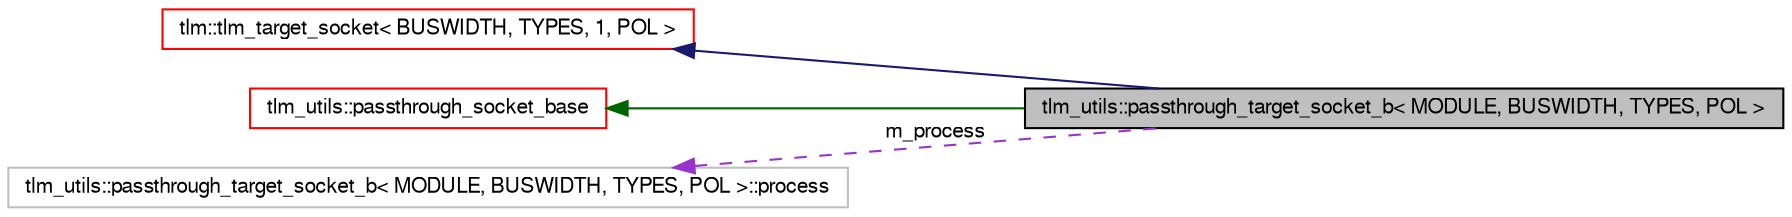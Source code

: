 digraph G
{
  edge [fontname="FreeSans",fontsize="10",labelfontname="FreeSans",labelfontsize="10"];
  node [fontname="FreeSans",fontsize="10",shape=record];
  rankdir=LR;
  Node1 [label="tlm_utils::passthrough_target_socket_b\< MODULE, BUSWIDTH, TYPES, POL \>",height=0.2,width=0.4,color="black", fillcolor="grey75", style="filled" fontcolor="black"];
  Node2 -> Node1 [dir=back,color="midnightblue",fontsize="10",style="solid",fontname="FreeSans"];
  Node2 [label="tlm::tlm_target_socket\< BUSWIDTH, TYPES, 1, POL \>",height=0.2,width=0.4,color="red", fillcolor="white", style="filled",URL="$a00116.html"];
  Node3 -> Node1 [dir=back,color="darkgreen",fontsize="10",style="solid",fontname="FreeSans"];
  Node3 [label="tlm_utils::passthrough_socket_base",height=0.2,width=0.4,color="red", fillcolor="white", style="filled",URL="$a00024.html"];
  Node4 -> Node1 [dir=back,color="darkorchid3",fontsize="10",style="dashed",label="m_process",fontname="FreeSans"];
  Node4 [label="tlm_utils::passthrough_target_socket_b\< MODULE, BUSWIDTH, TYPES, POL \>::process",height=0.2,width=0.4,color="grey75", fillcolor="white", style="filled"];
}
